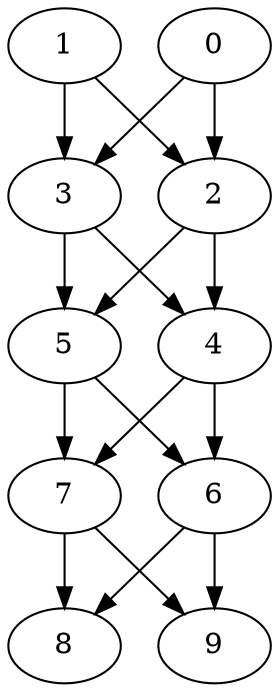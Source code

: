 digraph "Stencil_Nodes_10_CCR_0.10_WeightType_Random#7" {
	graph ["Duplicate states"=0,
		GraphType=Stencil,
		"Max states in OPEN"=0,
		Modes="120000ms; topo-ordered tasks, ; Pruning: task equivalence, fixed order ready list, ; F-value: ; Optimisation: best schedule length (\
SL) optimisation on equal, ",
		NumberOfTasks=10,
		"Pruned using list schedule length"=1,
		"States removed from OPEN"=0,
		TargetSystem="Homogeneous-6",
		"Time to schedule (ms)"=96,
		"Total idle time"=269,
		"Total schedule length"=683,
		"Total sequential time"=1053,
		"Total states created"=2
	];
	1	["Finish time"=175,
		Processor=0,
		"Start time"=0,
		Weight=175];
	3	["Finish time"=315,
		Processor=0,
		"Start time"=175,
		Weight=140];
	1 -> 3	[Weight=7];
	2	["Finish time"=237,
		Processor=1,
		"Start time"=184,
		Weight=53];
	1 -> 2	[Weight=9];
	0	["Finish time"=53,
		Processor=1,
		"Start time"=0,
		Weight=53];
	0 -> 3	[Weight=10];
	0 -> 2	[Weight=3];
	5	["Finish time"=473,
		Processor=0,
		"Start time"=315,
		Weight=158];
	3 -> 5	[Weight=9];
	4	["Finish time"=448,
		Processor=1,
		"Start time"=325,
		Weight=123];
	3 -> 4	[Weight=10];
	2 -> 5	[Weight=9];
	2 -> 4	[Weight=4];
	7	["Finish time"=543,
		Processor=0,
		"Start time"=473,
		Weight=70];
	5 -> 7	[Weight=6];
	6	["Finish time"=529,
		Processor=1,
		"Start time"=476,
		Weight=53];
	5 -> 6	[Weight=3];
	4 -> 7	[Weight=2];
	4 -> 6	[Weight=7];
	8	["Finish time"=683,
		Processor=0,
		"Start time"=543,
		Weight=140];
	7 -> 8	[Weight=2];
	9	["Finish time"=639,
		Processor=1,
		"Start time"=551,
		Weight=88];
	7 -> 9	[Weight=8];
	6 -> 8	[Weight=10];
	6 -> 9	[Weight=6];
}
